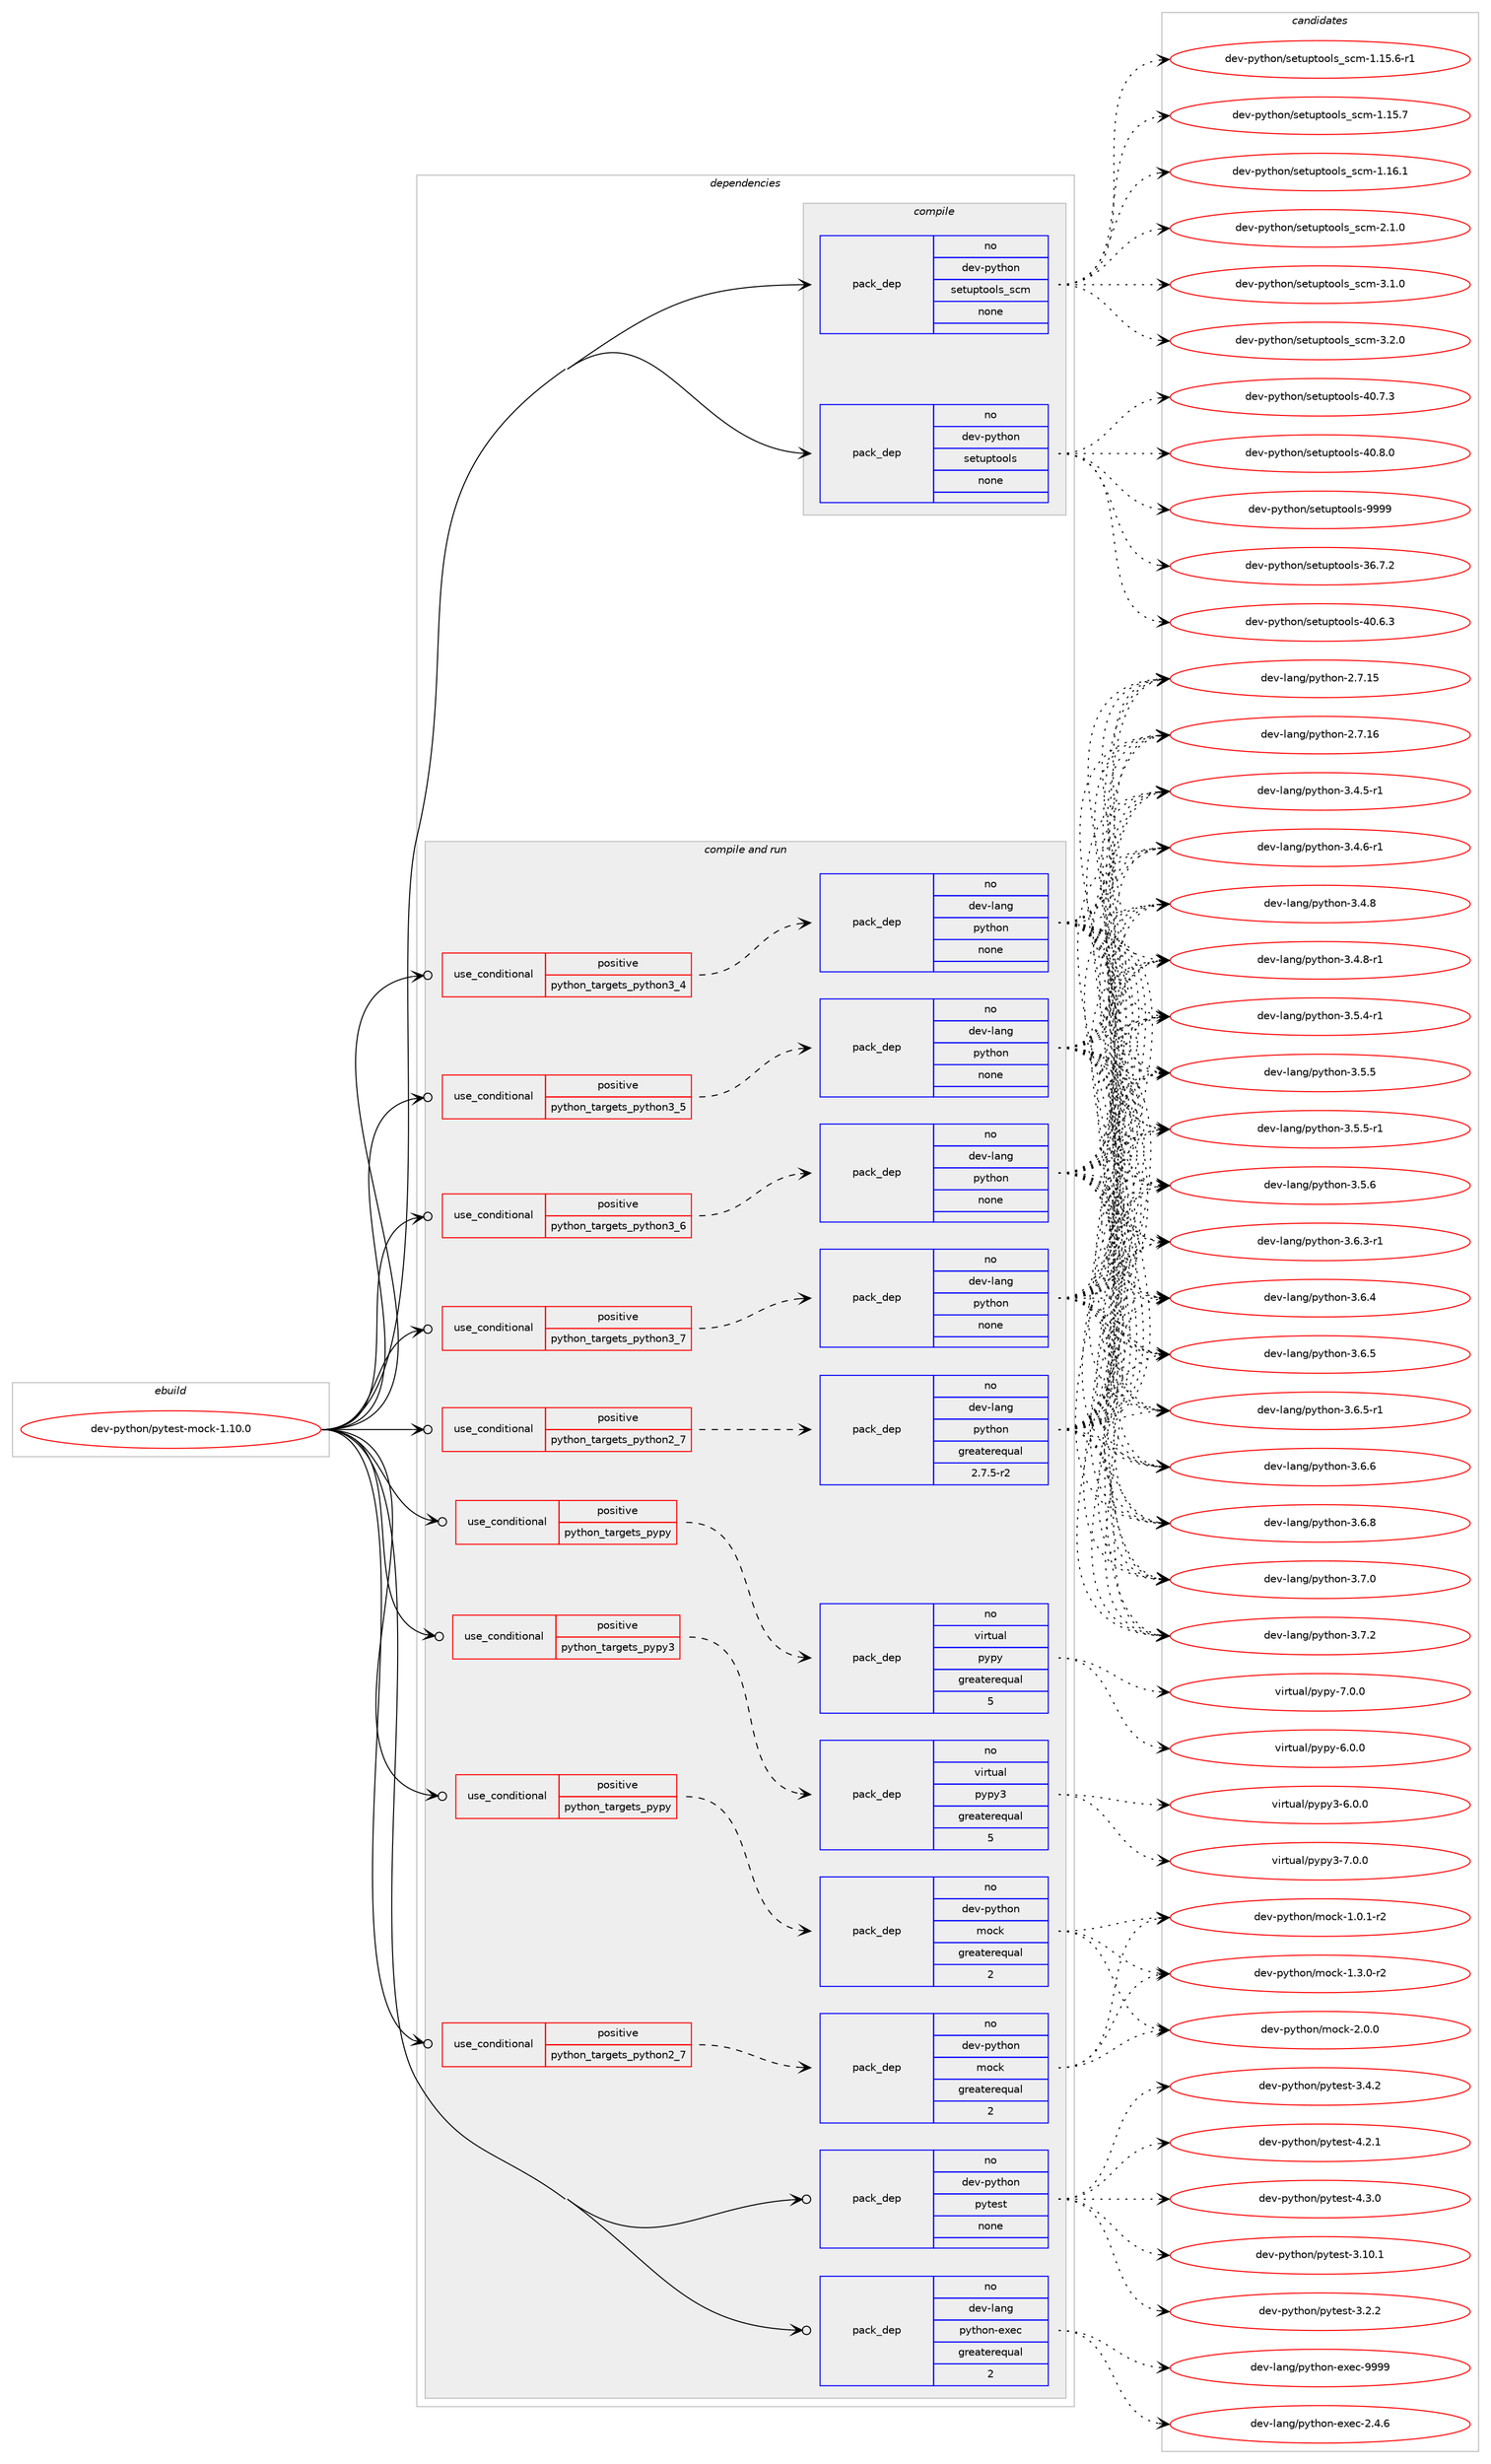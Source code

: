 digraph prolog {

# *************
# Graph options
# *************

newrank=true;
concentrate=true;
compound=true;
graph [rankdir=LR,fontname=Helvetica,fontsize=10,ranksep=1.5];#, ranksep=2.5, nodesep=0.2];
edge  [arrowhead=vee];
node  [fontname=Helvetica,fontsize=10];

# **********
# The ebuild
# **********

subgraph cluster_leftcol {
color=gray;
rank=same;
label=<<i>ebuild</i>>;
id [label="dev-python/pytest-mock-1.10.0", color=red, width=4, href="../dev-python/pytest-mock-1.10.0.svg"];
}

# ****************
# The dependencies
# ****************

subgraph cluster_midcol {
color=gray;
label=<<i>dependencies</i>>;
subgraph cluster_compile {
fillcolor="#eeeeee";
style=filled;
label=<<i>compile</i>>;
subgraph pack1027903 {
dependency1433424 [label=<<TABLE BORDER="0" CELLBORDER="1" CELLSPACING="0" CELLPADDING="4" WIDTH="220"><TR><TD ROWSPAN="6" CELLPADDING="30">pack_dep</TD></TR><TR><TD WIDTH="110">no</TD></TR><TR><TD>dev-python</TD></TR><TR><TD>setuptools</TD></TR><TR><TD>none</TD></TR><TR><TD></TD></TR></TABLE>>, shape=none, color=blue];
}
id:e -> dependency1433424:w [weight=20,style="solid",arrowhead="vee"];
subgraph pack1027904 {
dependency1433425 [label=<<TABLE BORDER="0" CELLBORDER="1" CELLSPACING="0" CELLPADDING="4" WIDTH="220"><TR><TD ROWSPAN="6" CELLPADDING="30">pack_dep</TD></TR><TR><TD WIDTH="110">no</TD></TR><TR><TD>dev-python</TD></TR><TR><TD>setuptools_scm</TD></TR><TR><TD>none</TD></TR><TR><TD></TD></TR></TABLE>>, shape=none, color=blue];
}
id:e -> dependency1433425:w [weight=20,style="solid",arrowhead="vee"];
}
subgraph cluster_compileandrun {
fillcolor="#eeeeee";
style=filled;
label=<<i>compile and run</i>>;
subgraph cond382173 {
dependency1433426 [label=<<TABLE BORDER="0" CELLBORDER="1" CELLSPACING="0" CELLPADDING="4"><TR><TD ROWSPAN="3" CELLPADDING="10">use_conditional</TD></TR><TR><TD>positive</TD></TR><TR><TD>python_targets_pypy</TD></TR></TABLE>>, shape=none, color=red];
subgraph pack1027905 {
dependency1433427 [label=<<TABLE BORDER="0" CELLBORDER="1" CELLSPACING="0" CELLPADDING="4" WIDTH="220"><TR><TD ROWSPAN="6" CELLPADDING="30">pack_dep</TD></TR><TR><TD WIDTH="110">no</TD></TR><TR><TD>dev-python</TD></TR><TR><TD>mock</TD></TR><TR><TD>greaterequal</TD></TR><TR><TD>2</TD></TR></TABLE>>, shape=none, color=blue];
}
dependency1433426:e -> dependency1433427:w [weight=20,style="dashed",arrowhead="vee"];
}
id:e -> dependency1433426:w [weight=20,style="solid",arrowhead="odotvee"];
subgraph cond382174 {
dependency1433428 [label=<<TABLE BORDER="0" CELLBORDER="1" CELLSPACING="0" CELLPADDING="4"><TR><TD ROWSPAN="3" CELLPADDING="10">use_conditional</TD></TR><TR><TD>positive</TD></TR><TR><TD>python_targets_pypy</TD></TR></TABLE>>, shape=none, color=red];
subgraph pack1027906 {
dependency1433429 [label=<<TABLE BORDER="0" CELLBORDER="1" CELLSPACING="0" CELLPADDING="4" WIDTH="220"><TR><TD ROWSPAN="6" CELLPADDING="30">pack_dep</TD></TR><TR><TD WIDTH="110">no</TD></TR><TR><TD>virtual</TD></TR><TR><TD>pypy</TD></TR><TR><TD>greaterequal</TD></TR><TR><TD>5</TD></TR></TABLE>>, shape=none, color=blue];
}
dependency1433428:e -> dependency1433429:w [weight=20,style="dashed",arrowhead="vee"];
}
id:e -> dependency1433428:w [weight=20,style="solid",arrowhead="odotvee"];
subgraph cond382175 {
dependency1433430 [label=<<TABLE BORDER="0" CELLBORDER="1" CELLSPACING="0" CELLPADDING="4"><TR><TD ROWSPAN="3" CELLPADDING="10">use_conditional</TD></TR><TR><TD>positive</TD></TR><TR><TD>python_targets_pypy3</TD></TR></TABLE>>, shape=none, color=red];
subgraph pack1027907 {
dependency1433431 [label=<<TABLE BORDER="0" CELLBORDER="1" CELLSPACING="0" CELLPADDING="4" WIDTH="220"><TR><TD ROWSPAN="6" CELLPADDING="30">pack_dep</TD></TR><TR><TD WIDTH="110">no</TD></TR><TR><TD>virtual</TD></TR><TR><TD>pypy3</TD></TR><TR><TD>greaterequal</TD></TR><TR><TD>5</TD></TR></TABLE>>, shape=none, color=blue];
}
dependency1433430:e -> dependency1433431:w [weight=20,style="dashed",arrowhead="vee"];
}
id:e -> dependency1433430:w [weight=20,style="solid",arrowhead="odotvee"];
subgraph cond382176 {
dependency1433432 [label=<<TABLE BORDER="0" CELLBORDER="1" CELLSPACING="0" CELLPADDING="4"><TR><TD ROWSPAN="3" CELLPADDING="10">use_conditional</TD></TR><TR><TD>positive</TD></TR><TR><TD>python_targets_python2_7</TD></TR></TABLE>>, shape=none, color=red];
subgraph pack1027908 {
dependency1433433 [label=<<TABLE BORDER="0" CELLBORDER="1" CELLSPACING="0" CELLPADDING="4" WIDTH="220"><TR><TD ROWSPAN="6" CELLPADDING="30">pack_dep</TD></TR><TR><TD WIDTH="110">no</TD></TR><TR><TD>dev-lang</TD></TR><TR><TD>python</TD></TR><TR><TD>greaterequal</TD></TR><TR><TD>2.7.5-r2</TD></TR></TABLE>>, shape=none, color=blue];
}
dependency1433432:e -> dependency1433433:w [weight=20,style="dashed",arrowhead="vee"];
}
id:e -> dependency1433432:w [weight=20,style="solid",arrowhead="odotvee"];
subgraph cond382177 {
dependency1433434 [label=<<TABLE BORDER="0" CELLBORDER="1" CELLSPACING="0" CELLPADDING="4"><TR><TD ROWSPAN="3" CELLPADDING="10">use_conditional</TD></TR><TR><TD>positive</TD></TR><TR><TD>python_targets_python2_7</TD></TR></TABLE>>, shape=none, color=red];
subgraph pack1027909 {
dependency1433435 [label=<<TABLE BORDER="0" CELLBORDER="1" CELLSPACING="0" CELLPADDING="4" WIDTH="220"><TR><TD ROWSPAN="6" CELLPADDING="30">pack_dep</TD></TR><TR><TD WIDTH="110">no</TD></TR><TR><TD>dev-python</TD></TR><TR><TD>mock</TD></TR><TR><TD>greaterequal</TD></TR><TR><TD>2</TD></TR></TABLE>>, shape=none, color=blue];
}
dependency1433434:e -> dependency1433435:w [weight=20,style="dashed",arrowhead="vee"];
}
id:e -> dependency1433434:w [weight=20,style="solid",arrowhead="odotvee"];
subgraph cond382178 {
dependency1433436 [label=<<TABLE BORDER="0" CELLBORDER="1" CELLSPACING="0" CELLPADDING="4"><TR><TD ROWSPAN="3" CELLPADDING="10">use_conditional</TD></TR><TR><TD>positive</TD></TR><TR><TD>python_targets_python3_4</TD></TR></TABLE>>, shape=none, color=red];
subgraph pack1027910 {
dependency1433437 [label=<<TABLE BORDER="0" CELLBORDER="1" CELLSPACING="0" CELLPADDING="4" WIDTH="220"><TR><TD ROWSPAN="6" CELLPADDING="30">pack_dep</TD></TR><TR><TD WIDTH="110">no</TD></TR><TR><TD>dev-lang</TD></TR><TR><TD>python</TD></TR><TR><TD>none</TD></TR><TR><TD></TD></TR></TABLE>>, shape=none, color=blue];
}
dependency1433436:e -> dependency1433437:w [weight=20,style="dashed",arrowhead="vee"];
}
id:e -> dependency1433436:w [weight=20,style="solid",arrowhead="odotvee"];
subgraph cond382179 {
dependency1433438 [label=<<TABLE BORDER="0" CELLBORDER="1" CELLSPACING="0" CELLPADDING="4"><TR><TD ROWSPAN="3" CELLPADDING="10">use_conditional</TD></TR><TR><TD>positive</TD></TR><TR><TD>python_targets_python3_5</TD></TR></TABLE>>, shape=none, color=red];
subgraph pack1027911 {
dependency1433439 [label=<<TABLE BORDER="0" CELLBORDER="1" CELLSPACING="0" CELLPADDING="4" WIDTH="220"><TR><TD ROWSPAN="6" CELLPADDING="30">pack_dep</TD></TR><TR><TD WIDTH="110">no</TD></TR><TR><TD>dev-lang</TD></TR><TR><TD>python</TD></TR><TR><TD>none</TD></TR><TR><TD></TD></TR></TABLE>>, shape=none, color=blue];
}
dependency1433438:e -> dependency1433439:w [weight=20,style="dashed",arrowhead="vee"];
}
id:e -> dependency1433438:w [weight=20,style="solid",arrowhead="odotvee"];
subgraph cond382180 {
dependency1433440 [label=<<TABLE BORDER="0" CELLBORDER="1" CELLSPACING="0" CELLPADDING="4"><TR><TD ROWSPAN="3" CELLPADDING="10">use_conditional</TD></TR><TR><TD>positive</TD></TR><TR><TD>python_targets_python3_6</TD></TR></TABLE>>, shape=none, color=red];
subgraph pack1027912 {
dependency1433441 [label=<<TABLE BORDER="0" CELLBORDER="1" CELLSPACING="0" CELLPADDING="4" WIDTH="220"><TR><TD ROWSPAN="6" CELLPADDING="30">pack_dep</TD></TR><TR><TD WIDTH="110">no</TD></TR><TR><TD>dev-lang</TD></TR><TR><TD>python</TD></TR><TR><TD>none</TD></TR><TR><TD></TD></TR></TABLE>>, shape=none, color=blue];
}
dependency1433440:e -> dependency1433441:w [weight=20,style="dashed",arrowhead="vee"];
}
id:e -> dependency1433440:w [weight=20,style="solid",arrowhead="odotvee"];
subgraph cond382181 {
dependency1433442 [label=<<TABLE BORDER="0" CELLBORDER="1" CELLSPACING="0" CELLPADDING="4"><TR><TD ROWSPAN="3" CELLPADDING="10">use_conditional</TD></TR><TR><TD>positive</TD></TR><TR><TD>python_targets_python3_7</TD></TR></TABLE>>, shape=none, color=red];
subgraph pack1027913 {
dependency1433443 [label=<<TABLE BORDER="0" CELLBORDER="1" CELLSPACING="0" CELLPADDING="4" WIDTH="220"><TR><TD ROWSPAN="6" CELLPADDING="30">pack_dep</TD></TR><TR><TD WIDTH="110">no</TD></TR><TR><TD>dev-lang</TD></TR><TR><TD>python</TD></TR><TR><TD>none</TD></TR><TR><TD></TD></TR></TABLE>>, shape=none, color=blue];
}
dependency1433442:e -> dependency1433443:w [weight=20,style="dashed",arrowhead="vee"];
}
id:e -> dependency1433442:w [weight=20,style="solid",arrowhead="odotvee"];
subgraph pack1027914 {
dependency1433444 [label=<<TABLE BORDER="0" CELLBORDER="1" CELLSPACING="0" CELLPADDING="4" WIDTH="220"><TR><TD ROWSPAN="6" CELLPADDING="30">pack_dep</TD></TR><TR><TD WIDTH="110">no</TD></TR><TR><TD>dev-lang</TD></TR><TR><TD>python-exec</TD></TR><TR><TD>greaterequal</TD></TR><TR><TD>2</TD></TR></TABLE>>, shape=none, color=blue];
}
id:e -> dependency1433444:w [weight=20,style="solid",arrowhead="odotvee"];
subgraph pack1027915 {
dependency1433445 [label=<<TABLE BORDER="0" CELLBORDER="1" CELLSPACING="0" CELLPADDING="4" WIDTH="220"><TR><TD ROWSPAN="6" CELLPADDING="30">pack_dep</TD></TR><TR><TD WIDTH="110">no</TD></TR><TR><TD>dev-python</TD></TR><TR><TD>pytest</TD></TR><TR><TD>none</TD></TR><TR><TD></TD></TR></TABLE>>, shape=none, color=blue];
}
id:e -> dependency1433445:w [weight=20,style="solid",arrowhead="odotvee"];
}
subgraph cluster_run {
fillcolor="#eeeeee";
style=filled;
label=<<i>run</i>>;
}
}

# **************
# The candidates
# **************

subgraph cluster_choices {
rank=same;
color=gray;
label=<<i>candidates</i>>;

subgraph choice1027903 {
color=black;
nodesep=1;
choice100101118451121211161041111104711510111611711211611111110811545515446554650 [label="dev-python/setuptools-36.7.2", color=red, width=4,href="../dev-python/setuptools-36.7.2.svg"];
choice100101118451121211161041111104711510111611711211611111110811545524846544651 [label="dev-python/setuptools-40.6.3", color=red, width=4,href="../dev-python/setuptools-40.6.3.svg"];
choice100101118451121211161041111104711510111611711211611111110811545524846554651 [label="dev-python/setuptools-40.7.3", color=red, width=4,href="../dev-python/setuptools-40.7.3.svg"];
choice100101118451121211161041111104711510111611711211611111110811545524846564648 [label="dev-python/setuptools-40.8.0", color=red, width=4,href="../dev-python/setuptools-40.8.0.svg"];
choice10010111845112121116104111110471151011161171121161111111081154557575757 [label="dev-python/setuptools-9999", color=red, width=4,href="../dev-python/setuptools-9999.svg"];
dependency1433424:e -> choice100101118451121211161041111104711510111611711211611111110811545515446554650:w [style=dotted,weight="100"];
dependency1433424:e -> choice100101118451121211161041111104711510111611711211611111110811545524846544651:w [style=dotted,weight="100"];
dependency1433424:e -> choice100101118451121211161041111104711510111611711211611111110811545524846554651:w [style=dotted,weight="100"];
dependency1433424:e -> choice100101118451121211161041111104711510111611711211611111110811545524846564648:w [style=dotted,weight="100"];
dependency1433424:e -> choice10010111845112121116104111110471151011161171121161111111081154557575757:w [style=dotted,weight="100"];
}
subgraph choice1027904 {
color=black;
nodesep=1;
choice10010111845112121116104111110471151011161171121161111111081159511599109454946495346544511449 [label="dev-python/setuptools_scm-1.15.6-r1", color=red, width=4,href="../dev-python/setuptools_scm-1.15.6-r1.svg"];
choice1001011184511212111610411111047115101116117112116111111108115951159910945494649534655 [label="dev-python/setuptools_scm-1.15.7", color=red, width=4,href="../dev-python/setuptools_scm-1.15.7.svg"];
choice1001011184511212111610411111047115101116117112116111111108115951159910945494649544649 [label="dev-python/setuptools_scm-1.16.1", color=red, width=4,href="../dev-python/setuptools_scm-1.16.1.svg"];
choice10010111845112121116104111110471151011161171121161111111081159511599109455046494648 [label="dev-python/setuptools_scm-2.1.0", color=red, width=4,href="../dev-python/setuptools_scm-2.1.0.svg"];
choice10010111845112121116104111110471151011161171121161111111081159511599109455146494648 [label="dev-python/setuptools_scm-3.1.0", color=red, width=4,href="../dev-python/setuptools_scm-3.1.0.svg"];
choice10010111845112121116104111110471151011161171121161111111081159511599109455146504648 [label="dev-python/setuptools_scm-3.2.0", color=red, width=4,href="../dev-python/setuptools_scm-3.2.0.svg"];
dependency1433425:e -> choice10010111845112121116104111110471151011161171121161111111081159511599109454946495346544511449:w [style=dotted,weight="100"];
dependency1433425:e -> choice1001011184511212111610411111047115101116117112116111111108115951159910945494649534655:w [style=dotted,weight="100"];
dependency1433425:e -> choice1001011184511212111610411111047115101116117112116111111108115951159910945494649544649:w [style=dotted,weight="100"];
dependency1433425:e -> choice10010111845112121116104111110471151011161171121161111111081159511599109455046494648:w [style=dotted,weight="100"];
dependency1433425:e -> choice10010111845112121116104111110471151011161171121161111111081159511599109455146494648:w [style=dotted,weight="100"];
dependency1433425:e -> choice10010111845112121116104111110471151011161171121161111111081159511599109455146504648:w [style=dotted,weight="100"];
}
subgraph choice1027905 {
color=black;
nodesep=1;
choice1001011184511212111610411111047109111991074549464846494511450 [label="dev-python/mock-1.0.1-r2", color=red, width=4,href="../dev-python/mock-1.0.1-r2.svg"];
choice1001011184511212111610411111047109111991074549465146484511450 [label="dev-python/mock-1.3.0-r2", color=red, width=4,href="../dev-python/mock-1.3.0-r2.svg"];
choice100101118451121211161041111104710911199107455046484648 [label="dev-python/mock-2.0.0", color=red, width=4,href="../dev-python/mock-2.0.0.svg"];
dependency1433427:e -> choice1001011184511212111610411111047109111991074549464846494511450:w [style=dotted,weight="100"];
dependency1433427:e -> choice1001011184511212111610411111047109111991074549465146484511450:w [style=dotted,weight="100"];
dependency1433427:e -> choice100101118451121211161041111104710911199107455046484648:w [style=dotted,weight="100"];
}
subgraph choice1027906 {
color=black;
nodesep=1;
choice1181051141161179710847112121112121455446484648 [label="virtual/pypy-6.0.0", color=red, width=4,href="../virtual/pypy-6.0.0.svg"];
choice1181051141161179710847112121112121455546484648 [label="virtual/pypy-7.0.0", color=red, width=4,href="../virtual/pypy-7.0.0.svg"];
dependency1433429:e -> choice1181051141161179710847112121112121455446484648:w [style=dotted,weight="100"];
dependency1433429:e -> choice1181051141161179710847112121112121455546484648:w [style=dotted,weight="100"];
}
subgraph choice1027907 {
color=black;
nodesep=1;
choice118105114116117971084711212111212151455446484648 [label="virtual/pypy3-6.0.0", color=red, width=4,href="../virtual/pypy3-6.0.0.svg"];
choice118105114116117971084711212111212151455546484648 [label="virtual/pypy3-7.0.0", color=red, width=4,href="../virtual/pypy3-7.0.0.svg"];
dependency1433431:e -> choice118105114116117971084711212111212151455446484648:w [style=dotted,weight="100"];
dependency1433431:e -> choice118105114116117971084711212111212151455546484648:w [style=dotted,weight="100"];
}
subgraph choice1027908 {
color=black;
nodesep=1;
choice10010111845108971101034711212111610411111045504655464953 [label="dev-lang/python-2.7.15", color=red, width=4,href="../dev-lang/python-2.7.15.svg"];
choice10010111845108971101034711212111610411111045504655464954 [label="dev-lang/python-2.7.16", color=red, width=4,href="../dev-lang/python-2.7.16.svg"];
choice1001011184510897110103471121211161041111104551465246534511449 [label="dev-lang/python-3.4.5-r1", color=red, width=4,href="../dev-lang/python-3.4.5-r1.svg"];
choice1001011184510897110103471121211161041111104551465246544511449 [label="dev-lang/python-3.4.6-r1", color=red, width=4,href="../dev-lang/python-3.4.6-r1.svg"];
choice100101118451089711010347112121116104111110455146524656 [label="dev-lang/python-3.4.8", color=red, width=4,href="../dev-lang/python-3.4.8.svg"];
choice1001011184510897110103471121211161041111104551465246564511449 [label="dev-lang/python-3.4.8-r1", color=red, width=4,href="../dev-lang/python-3.4.8-r1.svg"];
choice1001011184510897110103471121211161041111104551465346524511449 [label="dev-lang/python-3.5.4-r1", color=red, width=4,href="../dev-lang/python-3.5.4-r1.svg"];
choice100101118451089711010347112121116104111110455146534653 [label="dev-lang/python-3.5.5", color=red, width=4,href="../dev-lang/python-3.5.5.svg"];
choice1001011184510897110103471121211161041111104551465346534511449 [label="dev-lang/python-3.5.5-r1", color=red, width=4,href="../dev-lang/python-3.5.5-r1.svg"];
choice100101118451089711010347112121116104111110455146534654 [label="dev-lang/python-3.5.6", color=red, width=4,href="../dev-lang/python-3.5.6.svg"];
choice1001011184510897110103471121211161041111104551465446514511449 [label="dev-lang/python-3.6.3-r1", color=red, width=4,href="../dev-lang/python-3.6.3-r1.svg"];
choice100101118451089711010347112121116104111110455146544652 [label="dev-lang/python-3.6.4", color=red, width=4,href="../dev-lang/python-3.6.4.svg"];
choice100101118451089711010347112121116104111110455146544653 [label="dev-lang/python-3.6.5", color=red, width=4,href="../dev-lang/python-3.6.5.svg"];
choice1001011184510897110103471121211161041111104551465446534511449 [label="dev-lang/python-3.6.5-r1", color=red, width=4,href="../dev-lang/python-3.6.5-r1.svg"];
choice100101118451089711010347112121116104111110455146544654 [label="dev-lang/python-3.6.6", color=red, width=4,href="../dev-lang/python-3.6.6.svg"];
choice100101118451089711010347112121116104111110455146544656 [label="dev-lang/python-3.6.8", color=red, width=4,href="../dev-lang/python-3.6.8.svg"];
choice100101118451089711010347112121116104111110455146554648 [label="dev-lang/python-3.7.0", color=red, width=4,href="../dev-lang/python-3.7.0.svg"];
choice100101118451089711010347112121116104111110455146554650 [label="dev-lang/python-3.7.2", color=red, width=4,href="../dev-lang/python-3.7.2.svg"];
dependency1433433:e -> choice10010111845108971101034711212111610411111045504655464953:w [style=dotted,weight="100"];
dependency1433433:e -> choice10010111845108971101034711212111610411111045504655464954:w [style=dotted,weight="100"];
dependency1433433:e -> choice1001011184510897110103471121211161041111104551465246534511449:w [style=dotted,weight="100"];
dependency1433433:e -> choice1001011184510897110103471121211161041111104551465246544511449:w [style=dotted,weight="100"];
dependency1433433:e -> choice100101118451089711010347112121116104111110455146524656:w [style=dotted,weight="100"];
dependency1433433:e -> choice1001011184510897110103471121211161041111104551465246564511449:w [style=dotted,weight="100"];
dependency1433433:e -> choice1001011184510897110103471121211161041111104551465346524511449:w [style=dotted,weight="100"];
dependency1433433:e -> choice100101118451089711010347112121116104111110455146534653:w [style=dotted,weight="100"];
dependency1433433:e -> choice1001011184510897110103471121211161041111104551465346534511449:w [style=dotted,weight="100"];
dependency1433433:e -> choice100101118451089711010347112121116104111110455146534654:w [style=dotted,weight="100"];
dependency1433433:e -> choice1001011184510897110103471121211161041111104551465446514511449:w [style=dotted,weight="100"];
dependency1433433:e -> choice100101118451089711010347112121116104111110455146544652:w [style=dotted,weight="100"];
dependency1433433:e -> choice100101118451089711010347112121116104111110455146544653:w [style=dotted,weight="100"];
dependency1433433:e -> choice1001011184510897110103471121211161041111104551465446534511449:w [style=dotted,weight="100"];
dependency1433433:e -> choice100101118451089711010347112121116104111110455146544654:w [style=dotted,weight="100"];
dependency1433433:e -> choice100101118451089711010347112121116104111110455146544656:w [style=dotted,weight="100"];
dependency1433433:e -> choice100101118451089711010347112121116104111110455146554648:w [style=dotted,weight="100"];
dependency1433433:e -> choice100101118451089711010347112121116104111110455146554650:w [style=dotted,weight="100"];
}
subgraph choice1027909 {
color=black;
nodesep=1;
choice1001011184511212111610411111047109111991074549464846494511450 [label="dev-python/mock-1.0.1-r2", color=red, width=4,href="../dev-python/mock-1.0.1-r2.svg"];
choice1001011184511212111610411111047109111991074549465146484511450 [label="dev-python/mock-1.3.0-r2", color=red, width=4,href="../dev-python/mock-1.3.0-r2.svg"];
choice100101118451121211161041111104710911199107455046484648 [label="dev-python/mock-2.0.0", color=red, width=4,href="../dev-python/mock-2.0.0.svg"];
dependency1433435:e -> choice1001011184511212111610411111047109111991074549464846494511450:w [style=dotted,weight="100"];
dependency1433435:e -> choice1001011184511212111610411111047109111991074549465146484511450:w [style=dotted,weight="100"];
dependency1433435:e -> choice100101118451121211161041111104710911199107455046484648:w [style=dotted,weight="100"];
}
subgraph choice1027910 {
color=black;
nodesep=1;
choice10010111845108971101034711212111610411111045504655464953 [label="dev-lang/python-2.7.15", color=red, width=4,href="../dev-lang/python-2.7.15.svg"];
choice10010111845108971101034711212111610411111045504655464954 [label="dev-lang/python-2.7.16", color=red, width=4,href="../dev-lang/python-2.7.16.svg"];
choice1001011184510897110103471121211161041111104551465246534511449 [label="dev-lang/python-3.4.5-r1", color=red, width=4,href="../dev-lang/python-3.4.5-r1.svg"];
choice1001011184510897110103471121211161041111104551465246544511449 [label="dev-lang/python-3.4.6-r1", color=red, width=4,href="../dev-lang/python-3.4.6-r1.svg"];
choice100101118451089711010347112121116104111110455146524656 [label="dev-lang/python-3.4.8", color=red, width=4,href="../dev-lang/python-3.4.8.svg"];
choice1001011184510897110103471121211161041111104551465246564511449 [label="dev-lang/python-3.4.8-r1", color=red, width=4,href="../dev-lang/python-3.4.8-r1.svg"];
choice1001011184510897110103471121211161041111104551465346524511449 [label="dev-lang/python-3.5.4-r1", color=red, width=4,href="../dev-lang/python-3.5.4-r1.svg"];
choice100101118451089711010347112121116104111110455146534653 [label="dev-lang/python-3.5.5", color=red, width=4,href="../dev-lang/python-3.5.5.svg"];
choice1001011184510897110103471121211161041111104551465346534511449 [label="dev-lang/python-3.5.5-r1", color=red, width=4,href="../dev-lang/python-3.5.5-r1.svg"];
choice100101118451089711010347112121116104111110455146534654 [label="dev-lang/python-3.5.6", color=red, width=4,href="../dev-lang/python-3.5.6.svg"];
choice1001011184510897110103471121211161041111104551465446514511449 [label="dev-lang/python-3.6.3-r1", color=red, width=4,href="../dev-lang/python-3.6.3-r1.svg"];
choice100101118451089711010347112121116104111110455146544652 [label="dev-lang/python-3.6.4", color=red, width=4,href="../dev-lang/python-3.6.4.svg"];
choice100101118451089711010347112121116104111110455146544653 [label="dev-lang/python-3.6.5", color=red, width=4,href="../dev-lang/python-3.6.5.svg"];
choice1001011184510897110103471121211161041111104551465446534511449 [label="dev-lang/python-3.6.5-r1", color=red, width=4,href="../dev-lang/python-3.6.5-r1.svg"];
choice100101118451089711010347112121116104111110455146544654 [label="dev-lang/python-3.6.6", color=red, width=4,href="../dev-lang/python-3.6.6.svg"];
choice100101118451089711010347112121116104111110455146544656 [label="dev-lang/python-3.6.8", color=red, width=4,href="../dev-lang/python-3.6.8.svg"];
choice100101118451089711010347112121116104111110455146554648 [label="dev-lang/python-3.7.0", color=red, width=4,href="../dev-lang/python-3.7.0.svg"];
choice100101118451089711010347112121116104111110455146554650 [label="dev-lang/python-3.7.2", color=red, width=4,href="../dev-lang/python-3.7.2.svg"];
dependency1433437:e -> choice10010111845108971101034711212111610411111045504655464953:w [style=dotted,weight="100"];
dependency1433437:e -> choice10010111845108971101034711212111610411111045504655464954:w [style=dotted,weight="100"];
dependency1433437:e -> choice1001011184510897110103471121211161041111104551465246534511449:w [style=dotted,weight="100"];
dependency1433437:e -> choice1001011184510897110103471121211161041111104551465246544511449:w [style=dotted,weight="100"];
dependency1433437:e -> choice100101118451089711010347112121116104111110455146524656:w [style=dotted,weight="100"];
dependency1433437:e -> choice1001011184510897110103471121211161041111104551465246564511449:w [style=dotted,weight="100"];
dependency1433437:e -> choice1001011184510897110103471121211161041111104551465346524511449:w [style=dotted,weight="100"];
dependency1433437:e -> choice100101118451089711010347112121116104111110455146534653:w [style=dotted,weight="100"];
dependency1433437:e -> choice1001011184510897110103471121211161041111104551465346534511449:w [style=dotted,weight="100"];
dependency1433437:e -> choice100101118451089711010347112121116104111110455146534654:w [style=dotted,weight="100"];
dependency1433437:e -> choice1001011184510897110103471121211161041111104551465446514511449:w [style=dotted,weight="100"];
dependency1433437:e -> choice100101118451089711010347112121116104111110455146544652:w [style=dotted,weight="100"];
dependency1433437:e -> choice100101118451089711010347112121116104111110455146544653:w [style=dotted,weight="100"];
dependency1433437:e -> choice1001011184510897110103471121211161041111104551465446534511449:w [style=dotted,weight="100"];
dependency1433437:e -> choice100101118451089711010347112121116104111110455146544654:w [style=dotted,weight="100"];
dependency1433437:e -> choice100101118451089711010347112121116104111110455146544656:w [style=dotted,weight="100"];
dependency1433437:e -> choice100101118451089711010347112121116104111110455146554648:w [style=dotted,weight="100"];
dependency1433437:e -> choice100101118451089711010347112121116104111110455146554650:w [style=dotted,weight="100"];
}
subgraph choice1027911 {
color=black;
nodesep=1;
choice10010111845108971101034711212111610411111045504655464953 [label="dev-lang/python-2.7.15", color=red, width=4,href="../dev-lang/python-2.7.15.svg"];
choice10010111845108971101034711212111610411111045504655464954 [label="dev-lang/python-2.7.16", color=red, width=4,href="../dev-lang/python-2.7.16.svg"];
choice1001011184510897110103471121211161041111104551465246534511449 [label="dev-lang/python-3.4.5-r1", color=red, width=4,href="../dev-lang/python-3.4.5-r1.svg"];
choice1001011184510897110103471121211161041111104551465246544511449 [label="dev-lang/python-3.4.6-r1", color=red, width=4,href="../dev-lang/python-3.4.6-r1.svg"];
choice100101118451089711010347112121116104111110455146524656 [label="dev-lang/python-3.4.8", color=red, width=4,href="../dev-lang/python-3.4.8.svg"];
choice1001011184510897110103471121211161041111104551465246564511449 [label="dev-lang/python-3.4.8-r1", color=red, width=4,href="../dev-lang/python-3.4.8-r1.svg"];
choice1001011184510897110103471121211161041111104551465346524511449 [label="dev-lang/python-3.5.4-r1", color=red, width=4,href="../dev-lang/python-3.5.4-r1.svg"];
choice100101118451089711010347112121116104111110455146534653 [label="dev-lang/python-3.5.5", color=red, width=4,href="../dev-lang/python-3.5.5.svg"];
choice1001011184510897110103471121211161041111104551465346534511449 [label="dev-lang/python-3.5.5-r1", color=red, width=4,href="../dev-lang/python-3.5.5-r1.svg"];
choice100101118451089711010347112121116104111110455146534654 [label="dev-lang/python-3.5.6", color=red, width=4,href="../dev-lang/python-3.5.6.svg"];
choice1001011184510897110103471121211161041111104551465446514511449 [label="dev-lang/python-3.6.3-r1", color=red, width=4,href="../dev-lang/python-3.6.3-r1.svg"];
choice100101118451089711010347112121116104111110455146544652 [label="dev-lang/python-3.6.4", color=red, width=4,href="../dev-lang/python-3.6.4.svg"];
choice100101118451089711010347112121116104111110455146544653 [label="dev-lang/python-3.6.5", color=red, width=4,href="../dev-lang/python-3.6.5.svg"];
choice1001011184510897110103471121211161041111104551465446534511449 [label="dev-lang/python-3.6.5-r1", color=red, width=4,href="../dev-lang/python-3.6.5-r1.svg"];
choice100101118451089711010347112121116104111110455146544654 [label="dev-lang/python-3.6.6", color=red, width=4,href="../dev-lang/python-3.6.6.svg"];
choice100101118451089711010347112121116104111110455146544656 [label="dev-lang/python-3.6.8", color=red, width=4,href="../dev-lang/python-3.6.8.svg"];
choice100101118451089711010347112121116104111110455146554648 [label="dev-lang/python-3.7.0", color=red, width=4,href="../dev-lang/python-3.7.0.svg"];
choice100101118451089711010347112121116104111110455146554650 [label="dev-lang/python-3.7.2", color=red, width=4,href="../dev-lang/python-3.7.2.svg"];
dependency1433439:e -> choice10010111845108971101034711212111610411111045504655464953:w [style=dotted,weight="100"];
dependency1433439:e -> choice10010111845108971101034711212111610411111045504655464954:w [style=dotted,weight="100"];
dependency1433439:e -> choice1001011184510897110103471121211161041111104551465246534511449:w [style=dotted,weight="100"];
dependency1433439:e -> choice1001011184510897110103471121211161041111104551465246544511449:w [style=dotted,weight="100"];
dependency1433439:e -> choice100101118451089711010347112121116104111110455146524656:w [style=dotted,weight="100"];
dependency1433439:e -> choice1001011184510897110103471121211161041111104551465246564511449:w [style=dotted,weight="100"];
dependency1433439:e -> choice1001011184510897110103471121211161041111104551465346524511449:w [style=dotted,weight="100"];
dependency1433439:e -> choice100101118451089711010347112121116104111110455146534653:w [style=dotted,weight="100"];
dependency1433439:e -> choice1001011184510897110103471121211161041111104551465346534511449:w [style=dotted,weight="100"];
dependency1433439:e -> choice100101118451089711010347112121116104111110455146534654:w [style=dotted,weight="100"];
dependency1433439:e -> choice1001011184510897110103471121211161041111104551465446514511449:w [style=dotted,weight="100"];
dependency1433439:e -> choice100101118451089711010347112121116104111110455146544652:w [style=dotted,weight="100"];
dependency1433439:e -> choice100101118451089711010347112121116104111110455146544653:w [style=dotted,weight="100"];
dependency1433439:e -> choice1001011184510897110103471121211161041111104551465446534511449:w [style=dotted,weight="100"];
dependency1433439:e -> choice100101118451089711010347112121116104111110455146544654:w [style=dotted,weight="100"];
dependency1433439:e -> choice100101118451089711010347112121116104111110455146544656:w [style=dotted,weight="100"];
dependency1433439:e -> choice100101118451089711010347112121116104111110455146554648:w [style=dotted,weight="100"];
dependency1433439:e -> choice100101118451089711010347112121116104111110455146554650:w [style=dotted,weight="100"];
}
subgraph choice1027912 {
color=black;
nodesep=1;
choice10010111845108971101034711212111610411111045504655464953 [label="dev-lang/python-2.7.15", color=red, width=4,href="../dev-lang/python-2.7.15.svg"];
choice10010111845108971101034711212111610411111045504655464954 [label="dev-lang/python-2.7.16", color=red, width=4,href="../dev-lang/python-2.7.16.svg"];
choice1001011184510897110103471121211161041111104551465246534511449 [label="dev-lang/python-3.4.5-r1", color=red, width=4,href="../dev-lang/python-3.4.5-r1.svg"];
choice1001011184510897110103471121211161041111104551465246544511449 [label="dev-lang/python-3.4.6-r1", color=red, width=4,href="../dev-lang/python-3.4.6-r1.svg"];
choice100101118451089711010347112121116104111110455146524656 [label="dev-lang/python-3.4.8", color=red, width=4,href="../dev-lang/python-3.4.8.svg"];
choice1001011184510897110103471121211161041111104551465246564511449 [label="dev-lang/python-3.4.8-r1", color=red, width=4,href="../dev-lang/python-3.4.8-r1.svg"];
choice1001011184510897110103471121211161041111104551465346524511449 [label="dev-lang/python-3.5.4-r1", color=red, width=4,href="../dev-lang/python-3.5.4-r1.svg"];
choice100101118451089711010347112121116104111110455146534653 [label="dev-lang/python-3.5.5", color=red, width=4,href="../dev-lang/python-3.5.5.svg"];
choice1001011184510897110103471121211161041111104551465346534511449 [label="dev-lang/python-3.5.5-r1", color=red, width=4,href="../dev-lang/python-3.5.5-r1.svg"];
choice100101118451089711010347112121116104111110455146534654 [label="dev-lang/python-3.5.6", color=red, width=4,href="../dev-lang/python-3.5.6.svg"];
choice1001011184510897110103471121211161041111104551465446514511449 [label="dev-lang/python-3.6.3-r1", color=red, width=4,href="../dev-lang/python-3.6.3-r1.svg"];
choice100101118451089711010347112121116104111110455146544652 [label="dev-lang/python-3.6.4", color=red, width=4,href="../dev-lang/python-3.6.4.svg"];
choice100101118451089711010347112121116104111110455146544653 [label="dev-lang/python-3.6.5", color=red, width=4,href="../dev-lang/python-3.6.5.svg"];
choice1001011184510897110103471121211161041111104551465446534511449 [label="dev-lang/python-3.6.5-r1", color=red, width=4,href="../dev-lang/python-3.6.5-r1.svg"];
choice100101118451089711010347112121116104111110455146544654 [label="dev-lang/python-3.6.6", color=red, width=4,href="../dev-lang/python-3.6.6.svg"];
choice100101118451089711010347112121116104111110455146544656 [label="dev-lang/python-3.6.8", color=red, width=4,href="../dev-lang/python-3.6.8.svg"];
choice100101118451089711010347112121116104111110455146554648 [label="dev-lang/python-3.7.0", color=red, width=4,href="../dev-lang/python-3.7.0.svg"];
choice100101118451089711010347112121116104111110455146554650 [label="dev-lang/python-3.7.2", color=red, width=4,href="../dev-lang/python-3.7.2.svg"];
dependency1433441:e -> choice10010111845108971101034711212111610411111045504655464953:w [style=dotted,weight="100"];
dependency1433441:e -> choice10010111845108971101034711212111610411111045504655464954:w [style=dotted,weight="100"];
dependency1433441:e -> choice1001011184510897110103471121211161041111104551465246534511449:w [style=dotted,weight="100"];
dependency1433441:e -> choice1001011184510897110103471121211161041111104551465246544511449:w [style=dotted,weight="100"];
dependency1433441:e -> choice100101118451089711010347112121116104111110455146524656:w [style=dotted,weight="100"];
dependency1433441:e -> choice1001011184510897110103471121211161041111104551465246564511449:w [style=dotted,weight="100"];
dependency1433441:e -> choice1001011184510897110103471121211161041111104551465346524511449:w [style=dotted,weight="100"];
dependency1433441:e -> choice100101118451089711010347112121116104111110455146534653:w [style=dotted,weight="100"];
dependency1433441:e -> choice1001011184510897110103471121211161041111104551465346534511449:w [style=dotted,weight="100"];
dependency1433441:e -> choice100101118451089711010347112121116104111110455146534654:w [style=dotted,weight="100"];
dependency1433441:e -> choice1001011184510897110103471121211161041111104551465446514511449:w [style=dotted,weight="100"];
dependency1433441:e -> choice100101118451089711010347112121116104111110455146544652:w [style=dotted,weight="100"];
dependency1433441:e -> choice100101118451089711010347112121116104111110455146544653:w [style=dotted,weight="100"];
dependency1433441:e -> choice1001011184510897110103471121211161041111104551465446534511449:w [style=dotted,weight="100"];
dependency1433441:e -> choice100101118451089711010347112121116104111110455146544654:w [style=dotted,weight="100"];
dependency1433441:e -> choice100101118451089711010347112121116104111110455146544656:w [style=dotted,weight="100"];
dependency1433441:e -> choice100101118451089711010347112121116104111110455146554648:w [style=dotted,weight="100"];
dependency1433441:e -> choice100101118451089711010347112121116104111110455146554650:w [style=dotted,weight="100"];
}
subgraph choice1027913 {
color=black;
nodesep=1;
choice10010111845108971101034711212111610411111045504655464953 [label="dev-lang/python-2.7.15", color=red, width=4,href="../dev-lang/python-2.7.15.svg"];
choice10010111845108971101034711212111610411111045504655464954 [label="dev-lang/python-2.7.16", color=red, width=4,href="../dev-lang/python-2.7.16.svg"];
choice1001011184510897110103471121211161041111104551465246534511449 [label="dev-lang/python-3.4.5-r1", color=red, width=4,href="../dev-lang/python-3.4.5-r1.svg"];
choice1001011184510897110103471121211161041111104551465246544511449 [label="dev-lang/python-3.4.6-r1", color=red, width=4,href="../dev-lang/python-3.4.6-r1.svg"];
choice100101118451089711010347112121116104111110455146524656 [label="dev-lang/python-3.4.8", color=red, width=4,href="../dev-lang/python-3.4.8.svg"];
choice1001011184510897110103471121211161041111104551465246564511449 [label="dev-lang/python-3.4.8-r1", color=red, width=4,href="../dev-lang/python-3.4.8-r1.svg"];
choice1001011184510897110103471121211161041111104551465346524511449 [label="dev-lang/python-3.5.4-r1", color=red, width=4,href="../dev-lang/python-3.5.4-r1.svg"];
choice100101118451089711010347112121116104111110455146534653 [label="dev-lang/python-3.5.5", color=red, width=4,href="../dev-lang/python-3.5.5.svg"];
choice1001011184510897110103471121211161041111104551465346534511449 [label="dev-lang/python-3.5.5-r1", color=red, width=4,href="../dev-lang/python-3.5.5-r1.svg"];
choice100101118451089711010347112121116104111110455146534654 [label="dev-lang/python-3.5.6", color=red, width=4,href="../dev-lang/python-3.5.6.svg"];
choice1001011184510897110103471121211161041111104551465446514511449 [label="dev-lang/python-3.6.3-r1", color=red, width=4,href="../dev-lang/python-3.6.3-r1.svg"];
choice100101118451089711010347112121116104111110455146544652 [label="dev-lang/python-3.6.4", color=red, width=4,href="../dev-lang/python-3.6.4.svg"];
choice100101118451089711010347112121116104111110455146544653 [label="dev-lang/python-3.6.5", color=red, width=4,href="../dev-lang/python-3.6.5.svg"];
choice1001011184510897110103471121211161041111104551465446534511449 [label="dev-lang/python-3.6.5-r1", color=red, width=4,href="../dev-lang/python-3.6.5-r1.svg"];
choice100101118451089711010347112121116104111110455146544654 [label="dev-lang/python-3.6.6", color=red, width=4,href="../dev-lang/python-3.6.6.svg"];
choice100101118451089711010347112121116104111110455146544656 [label="dev-lang/python-3.6.8", color=red, width=4,href="../dev-lang/python-3.6.8.svg"];
choice100101118451089711010347112121116104111110455146554648 [label="dev-lang/python-3.7.0", color=red, width=4,href="../dev-lang/python-3.7.0.svg"];
choice100101118451089711010347112121116104111110455146554650 [label="dev-lang/python-3.7.2", color=red, width=4,href="../dev-lang/python-3.7.2.svg"];
dependency1433443:e -> choice10010111845108971101034711212111610411111045504655464953:w [style=dotted,weight="100"];
dependency1433443:e -> choice10010111845108971101034711212111610411111045504655464954:w [style=dotted,weight="100"];
dependency1433443:e -> choice1001011184510897110103471121211161041111104551465246534511449:w [style=dotted,weight="100"];
dependency1433443:e -> choice1001011184510897110103471121211161041111104551465246544511449:w [style=dotted,weight="100"];
dependency1433443:e -> choice100101118451089711010347112121116104111110455146524656:w [style=dotted,weight="100"];
dependency1433443:e -> choice1001011184510897110103471121211161041111104551465246564511449:w [style=dotted,weight="100"];
dependency1433443:e -> choice1001011184510897110103471121211161041111104551465346524511449:w [style=dotted,weight="100"];
dependency1433443:e -> choice100101118451089711010347112121116104111110455146534653:w [style=dotted,weight="100"];
dependency1433443:e -> choice1001011184510897110103471121211161041111104551465346534511449:w [style=dotted,weight="100"];
dependency1433443:e -> choice100101118451089711010347112121116104111110455146534654:w [style=dotted,weight="100"];
dependency1433443:e -> choice1001011184510897110103471121211161041111104551465446514511449:w [style=dotted,weight="100"];
dependency1433443:e -> choice100101118451089711010347112121116104111110455146544652:w [style=dotted,weight="100"];
dependency1433443:e -> choice100101118451089711010347112121116104111110455146544653:w [style=dotted,weight="100"];
dependency1433443:e -> choice1001011184510897110103471121211161041111104551465446534511449:w [style=dotted,weight="100"];
dependency1433443:e -> choice100101118451089711010347112121116104111110455146544654:w [style=dotted,weight="100"];
dependency1433443:e -> choice100101118451089711010347112121116104111110455146544656:w [style=dotted,weight="100"];
dependency1433443:e -> choice100101118451089711010347112121116104111110455146554648:w [style=dotted,weight="100"];
dependency1433443:e -> choice100101118451089711010347112121116104111110455146554650:w [style=dotted,weight="100"];
}
subgraph choice1027914 {
color=black;
nodesep=1;
choice1001011184510897110103471121211161041111104510112010199455046524654 [label="dev-lang/python-exec-2.4.6", color=red, width=4,href="../dev-lang/python-exec-2.4.6.svg"];
choice10010111845108971101034711212111610411111045101120101994557575757 [label="dev-lang/python-exec-9999", color=red, width=4,href="../dev-lang/python-exec-9999.svg"];
dependency1433444:e -> choice1001011184510897110103471121211161041111104510112010199455046524654:w [style=dotted,weight="100"];
dependency1433444:e -> choice10010111845108971101034711212111610411111045101120101994557575757:w [style=dotted,weight="100"];
}
subgraph choice1027915 {
color=black;
nodesep=1;
choice100101118451121211161041111104711212111610111511645514649484649 [label="dev-python/pytest-3.10.1", color=red, width=4,href="../dev-python/pytest-3.10.1.svg"];
choice1001011184511212111610411111047112121116101115116455146504650 [label="dev-python/pytest-3.2.2", color=red, width=4,href="../dev-python/pytest-3.2.2.svg"];
choice1001011184511212111610411111047112121116101115116455146524650 [label="dev-python/pytest-3.4.2", color=red, width=4,href="../dev-python/pytest-3.4.2.svg"];
choice1001011184511212111610411111047112121116101115116455246504649 [label="dev-python/pytest-4.2.1", color=red, width=4,href="../dev-python/pytest-4.2.1.svg"];
choice1001011184511212111610411111047112121116101115116455246514648 [label="dev-python/pytest-4.3.0", color=red, width=4,href="../dev-python/pytest-4.3.0.svg"];
dependency1433445:e -> choice100101118451121211161041111104711212111610111511645514649484649:w [style=dotted,weight="100"];
dependency1433445:e -> choice1001011184511212111610411111047112121116101115116455146504650:w [style=dotted,weight="100"];
dependency1433445:e -> choice1001011184511212111610411111047112121116101115116455146524650:w [style=dotted,weight="100"];
dependency1433445:e -> choice1001011184511212111610411111047112121116101115116455246504649:w [style=dotted,weight="100"];
dependency1433445:e -> choice1001011184511212111610411111047112121116101115116455246514648:w [style=dotted,weight="100"];
}
}

}
